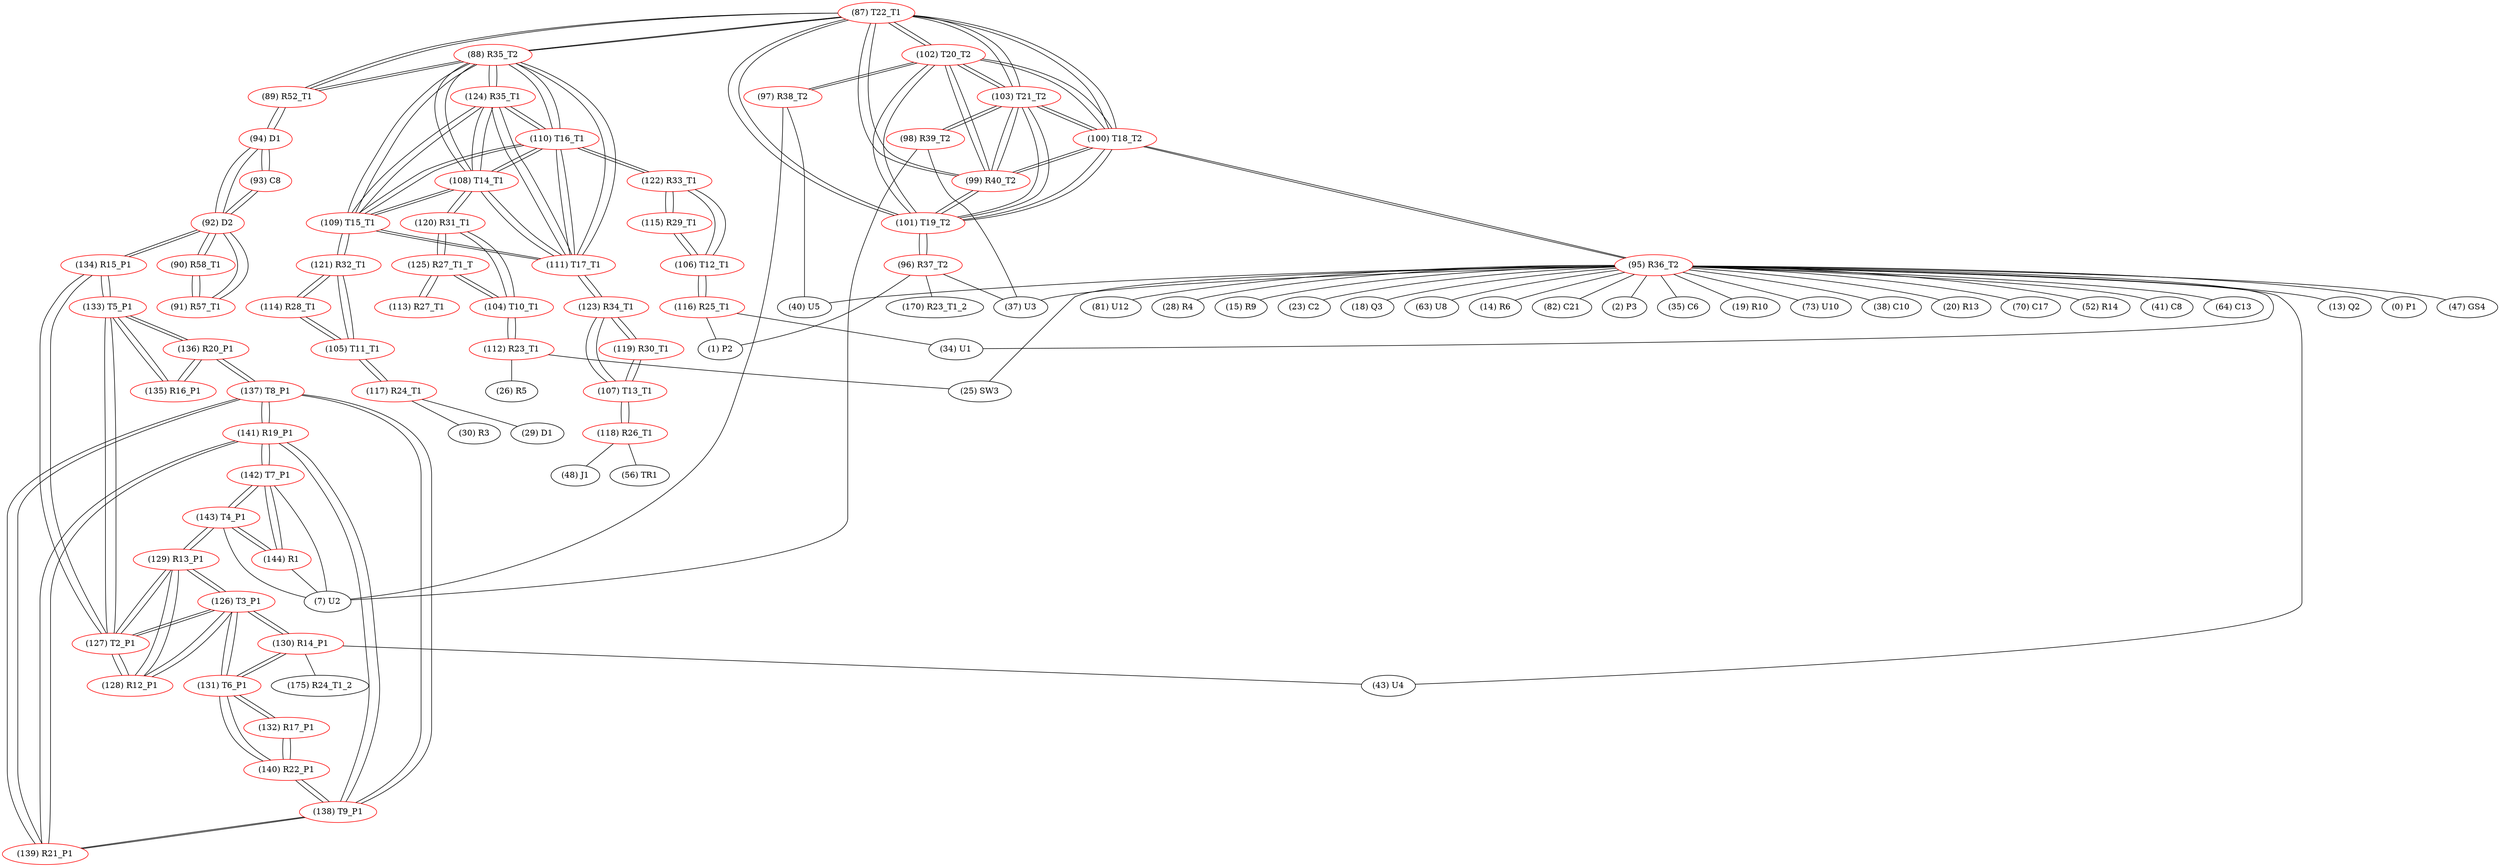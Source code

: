 graph {
	87 [label="(87) T22_T1" color=red]
	88 [label="(88) R35_T2"]
	89 [label="(89) R52_T1"]
	102 [label="(102) T20_T2"]
	103 [label="(103) T21_T2"]
	101 [label="(101) T19_T2"]
	99 [label="(99) R40_T2"]
	100 [label="(100) T18_T2"]
	88 [label="(88) R35_T2" color=red]
	89 [label="(89) R52_T1"]
	87 [label="(87) T22_T1"]
	108 [label="(108) T14_T1"]
	109 [label="(109) T15_T1"]
	111 [label="(111) T17_T1"]
	110 [label="(110) T16_T1"]
	124 [label="(124) R35_T1"]
	89 [label="(89) R52_T1" color=red]
	94 [label="(94) D1"]
	88 [label="(88) R35_T2"]
	87 [label="(87) T22_T1"]
	90 [label="(90) R58_T1" color=red]
	91 [label="(91) R57_T1"]
	92 [label="(92) D2"]
	91 [label="(91) R57_T1" color=red]
	92 [label="(92) D2"]
	90 [label="(90) R58_T1"]
	92 [label="(92) D2" color=red]
	94 [label="(94) D1"]
	93 [label="(93) C8"]
	91 [label="(91) R57_T1"]
	90 [label="(90) R58_T1"]
	134 [label="(134) R15_P1"]
	93 [label="(93) C8" color=red]
	94 [label="(94) D1"]
	92 [label="(92) D2"]
	94 [label="(94) D1" color=red]
	92 [label="(92) D2"]
	93 [label="(93) C8"]
	89 [label="(89) R52_T1"]
	95 [label="(95) R36_T2" color=red]
	2 [label="(2) P3"]
	35 [label="(35) C6"]
	19 [label="(19) R10"]
	73 [label="(73) U10"]
	38 [label="(38) C10"]
	20 [label="(20) R13"]
	70 [label="(70) C17"]
	52 [label="(52) R14"]
	41 [label="(41) C8"]
	64 [label="(64) C13"]
	25 [label="(25) SW3"]
	34 [label="(34) U1"]
	13 [label="(13) Q2"]
	0 [label="(0) P1"]
	47 [label="(47) GS4"]
	37 [label="(37) U3"]
	43 [label="(43) U4"]
	81 [label="(81) U12"]
	28 [label="(28) R4"]
	15 [label="(15) R9"]
	23 [label="(23) C2"]
	18 [label="(18) Q3"]
	63 [label="(63) U8"]
	14 [label="(14) R6"]
	40 [label="(40) U5"]
	82 [label="(82) C21"]
	100 [label="(100) T18_T2"]
	96 [label="(96) R37_T2" color=red]
	1 [label="(1) P2"]
	37 [label="(37) U3"]
	170 [label="(170) R23_T1_2"]
	101 [label="(101) T19_T2"]
	97 [label="(97) R38_T2" color=red]
	40 [label="(40) U5"]
	7 [label="(7) U2"]
	102 [label="(102) T20_T2"]
	98 [label="(98) R39_T2" color=red]
	7 [label="(7) U2"]
	37 [label="(37) U3"]
	103 [label="(103) T21_T2"]
	99 [label="(99) R40_T2" color=red]
	102 [label="(102) T20_T2"]
	103 [label="(103) T21_T2"]
	101 [label="(101) T19_T2"]
	87 [label="(87) T22_T1"]
	100 [label="(100) T18_T2"]
	100 [label="(100) T18_T2" color=red]
	102 [label="(102) T20_T2"]
	103 [label="(103) T21_T2"]
	101 [label="(101) T19_T2"]
	99 [label="(99) R40_T2"]
	87 [label="(87) T22_T1"]
	95 [label="(95) R36_T2"]
	101 [label="(101) T19_T2" color=red]
	102 [label="(102) T20_T2"]
	103 [label="(103) T21_T2"]
	99 [label="(99) R40_T2"]
	87 [label="(87) T22_T1"]
	100 [label="(100) T18_T2"]
	96 [label="(96) R37_T2"]
	102 [label="(102) T20_T2" color=red]
	103 [label="(103) T21_T2"]
	101 [label="(101) T19_T2"]
	99 [label="(99) R40_T2"]
	87 [label="(87) T22_T1"]
	100 [label="(100) T18_T2"]
	97 [label="(97) R38_T2"]
	103 [label="(103) T21_T2" color=red]
	102 [label="(102) T20_T2"]
	101 [label="(101) T19_T2"]
	99 [label="(99) R40_T2"]
	87 [label="(87) T22_T1"]
	100 [label="(100) T18_T2"]
	98 [label="(98) R39_T2"]
	104 [label="(104) T10_T1" color=red]
	112 [label="(112) R23_T1"]
	120 [label="(120) R31_T1"]
	125 [label="(125) R27_T1_T"]
	105 [label="(105) T11_T1" color=red]
	117 [label="(117) R24_T1"]
	121 [label="(121) R32_T1"]
	114 [label="(114) R28_T1"]
	106 [label="(106) T12_T1" color=red]
	122 [label="(122) R33_T1"]
	115 [label="(115) R29_T1"]
	116 [label="(116) R25_T1"]
	107 [label="(107) T13_T1" color=red]
	123 [label="(123) R34_T1"]
	119 [label="(119) R30_T1"]
	118 [label="(118) R26_T1"]
	108 [label="(108) T14_T1" color=red]
	109 [label="(109) T15_T1"]
	111 [label="(111) T17_T1"]
	110 [label="(110) T16_T1"]
	124 [label="(124) R35_T1"]
	88 [label="(88) R35_T2"]
	120 [label="(120) R31_T1"]
	109 [label="(109) T15_T1" color=red]
	108 [label="(108) T14_T1"]
	111 [label="(111) T17_T1"]
	110 [label="(110) T16_T1"]
	124 [label="(124) R35_T1"]
	88 [label="(88) R35_T2"]
	121 [label="(121) R32_T1"]
	110 [label="(110) T16_T1" color=red]
	108 [label="(108) T14_T1"]
	109 [label="(109) T15_T1"]
	111 [label="(111) T17_T1"]
	124 [label="(124) R35_T1"]
	88 [label="(88) R35_T2"]
	122 [label="(122) R33_T1"]
	111 [label="(111) T17_T1" color=red]
	108 [label="(108) T14_T1"]
	109 [label="(109) T15_T1"]
	110 [label="(110) T16_T1"]
	124 [label="(124) R35_T1"]
	88 [label="(88) R35_T2"]
	123 [label="(123) R34_T1"]
	112 [label="(112) R23_T1" color=red]
	26 [label="(26) R5"]
	25 [label="(25) SW3"]
	104 [label="(104) T10_T1"]
	113 [label="(113) R27_T1" color=red]
	125 [label="(125) R27_T1_T"]
	114 [label="(114) R28_T1" color=red]
	121 [label="(121) R32_T1"]
	105 [label="(105) T11_T1"]
	115 [label="(115) R29_T1" color=red]
	122 [label="(122) R33_T1"]
	106 [label="(106) T12_T1"]
	116 [label="(116) R25_T1" color=red]
	1 [label="(1) P2"]
	34 [label="(34) U1"]
	106 [label="(106) T12_T1"]
	117 [label="(117) R24_T1" color=red]
	29 [label="(29) D1"]
	30 [label="(30) R3"]
	105 [label="(105) T11_T1"]
	118 [label="(118) R26_T1" color=red]
	48 [label="(48) J1"]
	56 [label="(56) TR1"]
	107 [label="(107) T13_T1"]
	119 [label="(119) R30_T1" color=red]
	107 [label="(107) T13_T1"]
	123 [label="(123) R34_T1"]
	120 [label="(120) R31_T1" color=red]
	125 [label="(125) R27_T1_T"]
	104 [label="(104) T10_T1"]
	108 [label="(108) T14_T1"]
	121 [label="(121) R32_T1" color=red]
	109 [label="(109) T15_T1"]
	105 [label="(105) T11_T1"]
	114 [label="(114) R28_T1"]
	122 [label="(122) R33_T1" color=red]
	110 [label="(110) T16_T1"]
	115 [label="(115) R29_T1"]
	106 [label="(106) T12_T1"]
	123 [label="(123) R34_T1" color=red]
	111 [label="(111) T17_T1"]
	107 [label="(107) T13_T1"]
	119 [label="(119) R30_T1"]
	124 [label="(124) R35_T1" color=red]
	108 [label="(108) T14_T1"]
	109 [label="(109) T15_T1"]
	111 [label="(111) T17_T1"]
	110 [label="(110) T16_T1"]
	88 [label="(88) R35_T2"]
	125 [label="(125) R27_T1_T" color=red]
	120 [label="(120) R31_T1"]
	104 [label="(104) T10_T1"]
	113 [label="(113) R27_T1"]
	126 [label="(126) T3_P1" color=red]
	130 [label="(130) R14_P1"]
	131 [label="(131) T6_P1"]
	129 [label="(129) R13_P1"]
	128 [label="(128) R12_P1"]
	127 [label="(127) T2_P1"]
	127 [label="(127) T2_P1" color=red]
	129 [label="(129) R13_P1"]
	126 [label="(126) T3_P1"]
	128 [label="(128) R12_P1"]
	133 [label="(133) T5_P1"]
	134 [label="(134) R15_P1"]
	128 [label="(128) R12_P1" color=red]
	129 [label="(129) R13_P1"]
	126 [label="(126) T3_P1"]
	127 [label="(127) T2_P1"]
	129 [label="(129) R13_P1" color=red]
	143 [label="(143) T4_P1"]
	126 [label="(126) T3_P1"]
	128 [label="(128) R12_P1"]
	127 [label="(127) T2_P1"]
	130 [label="(130) R14_P1" color=red]
	43 [label="(43) U4"]
	175 [label="(175) R24_T1_2"]
	126 [label="(126) T3_P1"]
	131 [label="(131) T6_P1"]
	131 [label="(131) T6_P1" color=red]
	130 [label="(130) R14_P1"]
	126 [label="(126) T3_P1"]
	140 [label="(140) R22_P1"]
	132 [label="(132) R17_P1"]
	132 [label="(132) R17_P1" color=red]
	140 [label="(140) R22_P1"]
	131 [label="(131) T6_P1"]
	133 [label="(133) T5_P1" color=red]
	127 [label="(127) T2_P1"]
	134 [label="(134) R15_P1"]
	135 [label="(135) R16_P1"]
	136 [label="(136) R20_P1"]
	134 [label="(134) R15_P1" color=red]
	92 [label="(92) D2"]
	127 [label="(127) T2_P1"]
	133 [label="(133) T5_P1"]
	135 [label="(135) R16_P1" color=red]
	133 [label="(133) T5_P1"]
	136 [label="(136) R20_P1"]
	136 [label="(136) R20_P1" color=red]
	137 [label="(137) T8_P1"]
	135 [label="(135) R16_P1"]
	133 [label="(133) T5_P1"]
	137 [label="(137) T8_P1" color=red]
	138 [label="(138) T9_P1"]
	139 [label="(139) R21_P1"]
	141 [label="(141) R19_P1"]
	136 [label="(136) R20_P1"]
	138 [label="(138) T9_P1" color=red]
	140 [label="(140) R22_P1"]
	139 [label="(139) R21_P1"]
	137 [label="(137) T8_P1"]
	141 [label="(141) R19_P1"]
	139 [label="(139) R21_P1" color=red]
	138 [label="(138) T9_P1"]
	137 [label="(137) T8_P1"]
	141 [label="(141) R19_P1"]
	140 [label="(140) R22_P1" color=red]
	138 [label="(138) T9_P1"]
	131 [label="(131) T6_P1"]
	132 [label="(132) R17_P1"]
	141 [label="(141) R19_P1" color=red]
	138 [label="(138) T9_P1"]
	139 [label="(139) R21_P1"]
	137 [label="(137) T8_P1"]
	142 [label="(142) T7_P1"]
	142 [label="(142) T7_P1" color=red]
	144 [label="(144) R1"]
	143 [label="(143) T4_P1"]
	7 [label="(7) U2"]
	141 [label="(141) R19_P1"]
	143 [label="(143) T4_P1" color=red]
	129 [label="(129) R13_P1"]
	144 [label="(144) R1"]
	142 [label="(142) T7_P1"]
	7 [label="(7) U2"]
	144 [label="(144) R1" color=red]
	143 [label="(143) T4_P1"]
	142 [label="(142) T7_P1"]
	7 [label="(7) U2"]
	87 -- 88
	87 -- 89
	87 -- 102
	87 -- 103
	87 -- 101
	87 -- 99
	87 -- 100
	88 -- 89
	88 -- 87
	88 -- 108
	88 -- 109
	88 -- 111
	88 -- 110
	88 -- 124
	89 -- 94
	89 -- 88
	89 -- 87
	90 -- 91
	90 -- 92
	91 -- 92
	91 -- 90
	92 -- 94
	92 -- 93
	92 -- 91
	92 -- 90
	92 -- 134
	93 -- 94
	93 -- 92
	94 -- 92
	94 -- 93
	94 -- 89
	95 -- 2
	95 -- 35
	95 -- 19
	95 -- 73
	95 -- 38
	95 -- 20
	95 -- 70
	95 -- 52
	95 -- 41
	95 -- 64
	95 -- 25
	95 -- 34
	95 -- 13
	95 -- 0
	95 -- 47
	95 -- 37
	95 -- 43
	95 -- 81
	95 -- 28
	95 -- 15
	95 -- 23
	95 -- 18
	95 -- 63
	95 -- 14
	95 -- 40
	95 -- 82
	95 -- 100
	96 -- 1
	96 -- 37
	96 -- 170
	96 -- 101
	97 -- 40
	97 -- 7
	97 -- 102
	98 -- 7
	98 -- 37
	98 -- 103
	99 -- 102
	99 -- 103
	99 -- 101
	99 -- 87
	99 -- 100
	100 -- 102
	100 -- 103
	100 -- 101
	100 -- 99
	100 -- 87
	100 -- 95
	101 -- 102
	101 -- 103
	101 -- 99
	101 -- 87
	101 -- 100
	101 -- 96
	102 -- 103
	102 -- 101
	102 -- 99
	102 -- 87
	102 -- 100
	102 -- 97
	103 -- 102
	103 -- 101
	103 -- 99
	103 -- 87
	103 -- 100
	103 -- 98
	104 -- 112
	104 -- 120
	104 -- 125
	105 -- 117
	105 -- 121
	105 -- 114
	106 -- 122
	106 -- 115
	106 -- 116
	107 -- 123
	107 -- 119
	107 -- 118
	108 -- 109
	108 -- 111
	108 -- 110
	108 -- 124
	108 -- 88
	108 -- 120
	109 -- 108
	109 -- 111
	109 -- 110
	109 -- 124
	109 -- 88
	109 -- 121
	110 -- 108
	110 -- 109
	110 -- 111
	110 -- 124
	110 -- 88
	110 -- 122
	111 -- 108
	111 -- 109
	111 -- 110
	111 -- 124
	111 -- 88
	111 -- 123
	112 -- 26
	112 -- 25
	112 -- 104
	113 -- 125
	114 -- 121
	114 -- 105
	115 -- 122
	115 -- 106
	116 -- 1
	116 -- 34
	116 -- 106
	117 -- 29
	117 -- 30
	117 -- 105
	118 -- 48
	118 -- 56
	118 -- 107
	119 -- 107
	119 -- 123
	120 -- 125
	120 -- 104
	120 -- 108
	121 -- 109
	121 -- 105
	121 -- 114
	122 -- 110
	122 -- 115
	122 -- 106
	123 -- 111
	123 -- 107
	123 -- 119
	124 -- 108
	124 -- 109
	124 -- 111
	124 -- 110
	124 -- 88
	125 -- 120
	125 -- 104
	125 -- 113
	126 -- 130
	126 -- 131
	126 -- 129
	126 -- 128
	126 -- 127
	127 -- 129
	127 -- 126
	127 -- 128
	127 -- 133
	127 -- 134
	128 -- 129
	128 -- 126
	128 -- 127
	129 -- 143
	129 -- 126
	129 -- 128
	129 -- 127
	130 -- 43
	130 -- 175
	130 -- 126
	130 -- 131
	131 -- 130
	131 -- 126
	131 -- 140
	131 -- 132
	132 -- 140
	132 -- 131
	133 -- 127
	133 -- 134
	133 -- 135
	133 -- 136
	134 -- 92
	134 -- 127
	134 -- 133
	135 -- 133
	135 -- 136
	136 -- 137
	136 -- 135
	136 -- 133
	137 -- 138
	137 -- 139
	137 -- 141
	137 -- 136
	138 -- 140
	138 -- 139
	138 -- 137
	138 -- 141
	139 -- 138
	139 -- 137
	139 -- 141
	140 -- 138
	140 -- 131
	140 -- 132
	141 -- 138
	141 -- 139
	141 -- 137
	141 -- 142
	142 -- 144
	142 -- 143
	142 -- 7
	142 -- 141
	143 -- 129
	143 -- 144
	143 -- 142
	143 -- 7
	144 -- 143
	144 -- 142
	144 -- 7
}
